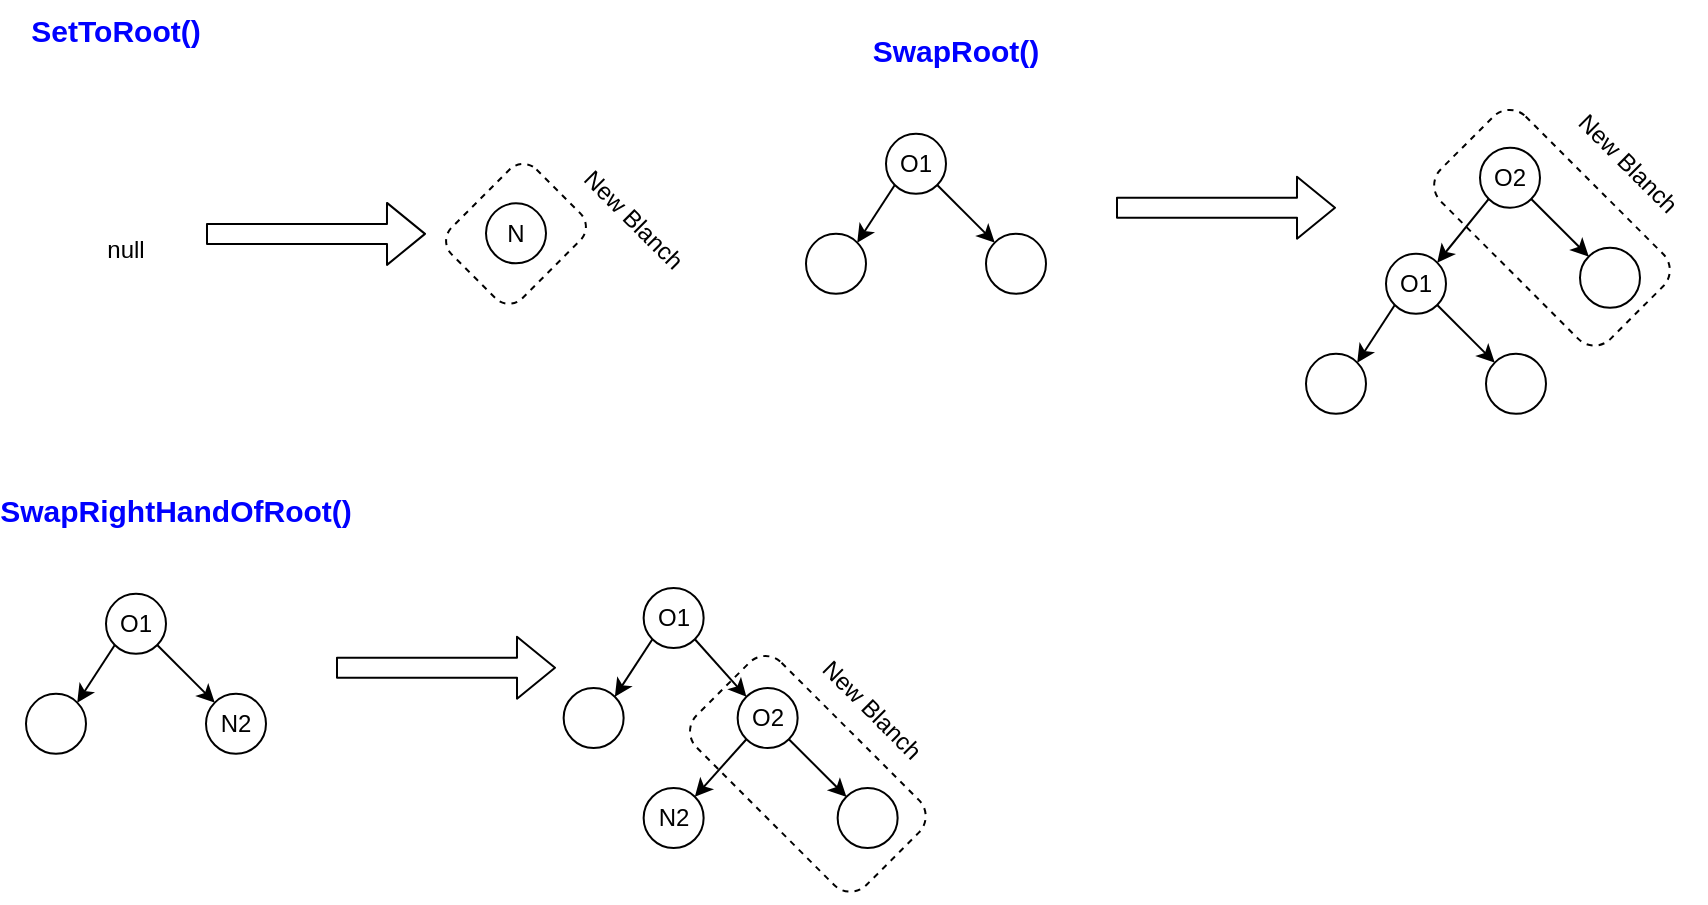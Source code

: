 <mxfile>
    <diagram id="kWMgNEvbH7Az1iG2KeZH" name="Page-1">
        <mxGraphModel dx="740" dy="563" grid="1" gridSize="10" guides="1" tooltips="1" connect="1" arrows="1" fold="1" page="1" pageScale="1" pageWidth="1169" pageHeight="827" math="0" shadow="0">
            <root>
                <mxCell id="0"/>
                <mxCell id="1" parent="0"/>
                <mxCell id="8" value="" style="rounded=1;whiteSpace=wrap;html=1;rotation=45;arcSize=19;fillColor=none;dashed=1;" vertex="1" parent="1">
                    <mxGeometry x="260" y="126.93" width="50" height="60" as="geometry"/>
                </mxCell>
                <mxCell id="2" value="SetToRoot()" style="text;html=1;strokeColor=none;fillColor=none;align=center;verticalAlign=middle;whiteSpace=wrap;rounded=0;fontColor=#0000FF;fontStyle=1;fontSize=15;" vertex="1" parent="1">
                    <mxGeometry x="40" y="40" width="90" height="30" as="geometry"/>
                </mxCell>
                <mxCell id="3" value="null" style="text;html=1;strokeColor=none;fillColor=none;align=center;verticalAlign=middle;whiteSpace=wrap;rounded=0;" vertex="1" parent="1">
                    <mxGeometry x="60" y="150" width="60" height="30" as="geometry"/>
                </mxCell>
                <mxCell id="4" value="N" style="ellipse;whiteSpace=wrap;html=1;aspect=fixed;" vertex="1" parent="1">
                    <mxGeometry x="270" y="141.68" width="30" height="30" as="geometry"/>
                </mxCell>
                <mxCell id="9" value="New Blanch" style="text;html=1;strokeColor=none;fillColor=none;align=center;verticalAlign=middle;whiteSpace=wrap;rounded=0;dashed=1;rotation=45;" vertex="1" parent="1">
                    <mxGeometry x="303.82" y="134.75" width="80" height="30" as="geometry"/>
                </mxCell>
                <mxCell id="10" value="" style="shape=flexArrow;endArrow=classic;html=1;" edge="1" parent="1">
                    <mxGeometry width="50" height="50" relative="1" as="geometry">
                        <mxPoint x="130" y="157" as="sourcePoint"/>
                        <mxPoint x="240" y="156.93" as="targetPoint"/>
                    </mxGeometry>
                </mxCell>
                <mxCell id="11" value="SwapRoot()" style="text;html=1;strokeColor=none;fillColor=none;align=center;verticalAlign=middle;whiteSpace=wrap;rounded=0;fontColor=#0000FF;fontStyle=1;fontSize=15;" vertex="1" parent="1">
                    <mxGeometry x="460" y="50" width="90" height="30" as="geometry"/>
                </mxCell>
                <mxCell id="12" style="edgeStyle=none;html=1;" edge="1" parent="1" source="13" target="14">
                    <mxGeometry relative="1" as="geometry"/>
                </mxCell>
                <mxCell id="16" style="edgeStyle=none;html=1;exitX=0;exitY=1;exitDx=0;exitDy=0;entryX=1;entryY=0;entryDx=0;entryDy=0;" edge="1" parent="1" source="13" target="15">
                    <mxGeometry relative="1" as="geometry"/>
                </mxCell>
                <mxCell id="13" value="O1" style="ellipse;whiteSpace=wrap;html=1;aspect=fixed;" vertex="1" parent="1">
                    <mxGeometry x="470" y="106.93" width="30" height="30" as="geometry"/>
                </mxCell>
                <mxCell id="14" value="" style="ellipse;whiteSpace=wrap;html=1;aspect=fixed;" vertex="1" parent="1">
                    <mxGeometry x="520" y="156.93" width="30" height="30" as="geometry"/>
                </mxCell>
                <mxCell id="15" value="" style="ellipse;whiteSpace=wrap;html=1;aspect=fixed;" vertex="1" parent="1">
                    <mxGeometry x="430" y="156.93" width="30" height="30" as="geometry"/>
                </mxCell>
                <mxCell id="17" style="edgeStyle=none;html=1;" edge="1" parent="1" source="19" target="20">
                    <mxGeometry relative="1" as="geometry"/>
                </mxCell>
                <mxCell id="18" style="edgeStyle=none;html=1;exitX=0;exitY=1;exitDx=0;exitDy=0;entryX=1;entryY=0;entryDx=0;entryDy=0;" edge="1" parent="1" source="19" target="21">
                    <mxGeometry relative="1" as="geometry"/>
                </mxCell>
                <mxCell id="19" value="O1" style="ellipse;whiteSpace=wrap;html=1;aspect=fixed;" vertex="1" parent="1">
                    <mxGeometry x="720" y="166.93" width="30" height="30" as="geometry"/>
                </mxCell>
                <mxCell id="20" value="" style="ellipse;whiteSpace=wrap;html=1;aspect=fixed;" vertex="1" parent="1">
                    <mxGeometry x="770" y="216.93" width="30" height="30" as="geometry"/>
                </mxCell>
                <mxCell id="21" value="" style="ellipse;whiteSpace=wrap;html=1;aspect=fixed;" vertex="1" parent="1">
                    <mxGeometry x="680" y="216.93" width="30" height="30" as="geometry"/>
                </mxCell>
                <mxCell id="22" value="" style="rounded=1;whiteSpace=wrap;html=1;rotation=45;arcSize=19;fillColor=none;dashed=1;" vertex="1" parent="1">
                    <mxGeometry x="743" y="123.86" width="120" height="60" as="geometry"/>
                </mxCell>
                <mxCell id="23" style="edgeStyle=none;html=1;" edge="1" parent="1" source="24" target="25">
                    <mxGeometry relative="1" as="geometry"/>
                </mxCell>
                <mxCell id="27" style="edgeStyle=none;html=1;exitX=0;exitY=1;exitDx=0;exitDy=0;entryX=1;entryY=0;entryDx=0;entryDy=0;" edge="1" parent="1" source="24" target="19">
                    <mxGeometry relative="1" as="geometry">
                        <mxPoint x="749.607" y="171.323" as="targetPoint"/>
                    </mxGeometry>
                </mxCell>
                <mxCell id="24" value="O2" style="ellipse;whiteSpace=wrap;html=1;aspect=fixed;" vertex="1" parent="1">
                    <mxGeometry x="767" y="113.86" width="30" height="30" as="geometry"/>
                </mxCell>
                <mxCell id="25" value="" style="ellipse;whiteSpace=wrap;html=1;aspect=fixed;" vertex="1" parent="1">
                    <mxGeometry x="817" y="163.86" width="30" height="30" as="geometry"/>
                </mxCell>
                <mxCell id="26" value="New Blanch" style="text;html=1;strokeColor=none;fillColor=none;align=center;verticalAlign=middle;whiteSpace=wrap;rounded=0;dashed=1;rotation=45;" vertex="1" parent="1">
                    <mxGeometry x="801.07" y="106.93" width="80" height="30" as="geometry"/>
                </mxCell>
                <mxCell id="28" value="" style="shape=flexArrow;endArrow=classic;html=1;" edge="1" parent="1">
                    <mxGeometry width="50" height="50" relative="1" as="geometry">
                        <mxPoint x="585" y="143.93" as="sourcePoint"/>
                        <mxPoint x="695" y="143.86" as="targetPoint"/>
                    </mxGeometry>
                </mxCell>
                <mxCell id="29" value="SwapRightHandOfRoot()" style="text;html=1;strokeColor=none;fillColor=none;align=center;verticalAlign=middle;whiteSpace=wrap;rounded=0;fontColor=#0000FF;fontStyle=1;fontSize=15;" vertex="1" parent="1">
                    <mxGeometry x="40" y="280" width="150" height="30" as="geometry"/>
                </mxCell>
                <mxCell id="30" style="edgeStyle=none;html=1;" edge="1" parent="1" source="32" target="33">
                    <mxGeometry relative="1" as="geometry"/>
                </mxCell>
                <mxCell id="31" style="edgeStyle=none;html=1;exitX=0;exitY=1;exitDx=0;exitDy=0;entryX=1;entryY=0;entryDx=0;entryDy=0;" edge="1" parent="1" source="32" target="34">
                    <mxGeometry relative="1" as="geometry"/>
                </mxCell>
                <mxCell id="32" value="O1" style="ellipse;whiteSpace=wrap;html=1;aspect=fixed;" vertex="1" parent="1">
                    <mxGeometry x="80" y="336.93" width="30" height="30" as="geometry"/>
                </mxCell>
                <mxCell id="33" value="N2" style="ellipse;whiteSpace=wrap;html=1;aspect=fixed;" vertex="1" parent="1">
                    <mxGeometry x="130" y="386.93" width="30" height="30" as="geometry"/>
                </mxCell>
                <mxCell id="34" value="" style="ellipse;whiteSpace=wrap;html=1;aspect=fixed;" vertex="1" parent="1">
                    <mxGeometry x="40" y="386.93" width="30" height="30" as="geometry"/>
                </mxCell>
                <mxCell id="36" style="edgeStyle=none;html=1;exitX=0;exitY=1;exitDx=0;exitDy=0;entryX=1;entryY=0;entryDx=0;entryDy=0;" edge="1" parent="1" source="37" target="39">
                    <mxGeometry relative="1" as="geometry"/>
                </mxCell>
                <mxCell id="47" style="edgeStyle=none;html=1;exitX=1;exitY=1;exitDx=0;exitDy=0;entryX=0;entryY=0;entryDx=0;entryDy=0;fontFamily=Courier New;fontSize=15;fontColor=#0000FF;" edge="1" parent="1" source="37" target="43">
                    <mxGeometry relative="1" as="geometry">
                        <mxPoint x="377.427" y="359.607" as="sourcePoint"/>
                    </mxGeometry>
                </mxCell>
                <mxCell id="37" value="O1" style="ellipse;whiteSpace=wrap;html=1;aspect=fixed;" vertex="1" parent="1">
                    <mxGeometry x="348.82" y="334" width="30" height="30" as="geometry"/>
                </mxCell>
                <mxCell id="38" value="N2" style="ellipse;whiteSpace=wrap;html=1;aspect=fixed;" vertex="1" parent="1">
                    <mxGeometry x="348.82" y="434" width="30" height="30" as="geometry"/>
                </mxCell>
                <mxCell id="39" value="" style="ellipse;whiteSpace=wrap;html=1;aspect=fixed;" vertex="1" parent="1">
                    <mxGeometry x="308.82" y="384" width="30" height="30" as="geometry"/>
                </mxCell>
                <mxCell id="40" value="" style="rounded=1;whiteSpace=wrap;html=1;rotation=45;arcSize=19;fillColor=none;dashed=1;" vertex="1" parent="1">
                    <mxGeometry x="370.93" y="396.93" width="120" height="60" as="geometry"/>
                </mxCell>
                <mxCell id="41" style="edgeStyle=none;html=1;" edge="1" parent="1" source="43" target="44">
                    <mxGeometry relative="1" as="geometry"/>
                </mxCell>
                <mxCell id="48" style="edgeStyle=none;html=1;exitX=0;exitY=1;exitDx=0;exitDy=0;entryX=1;entryY=0;entryDx=0;entryDy=0;fontFamily=Courier New;fontSize=15;fontColor=#0000FF;" edge="1" parent="1" source="43" target="38">
                    <mxGeometry relative="1" as="geometry"/>
                </mxCell>
                <mxCell id="43" value="O2" style="ellipse;whiteSpace=wrap;html=1;aspect=fixed;" vertex="1" parent="1">
                    <mxGeometry x="395.82" y="384" width="30" height="30" as="geometry"/>
                </mxCell>
                <mxCell id="44" value="" style="ellipse;whiteSpace=wrap;html=1;aspect=fixed;" vertex="1" parent="1">
                    <mxGeometry x="445.82" y="434" width="30" height="30" as="geometry"/>
                </mxCell>
                <mxCell id="45" value="New Blanch" style="text;html=1;strokeColor=none;fillColor=none;align=center;verticalAlign=middle;whiteSpace=wrap;rounded=0;dashed=1;rotation=45;" vertex="1" parent="1">
                    <mxGeometry x="422.82" y="380" width="80" height="30" as="geometry"/>
                </mxCell>
                <mxCell id="46" value="" style="shape=flexArrow;endArrow=classic;html=1;" edge="1" parent="1">
                    <mxGeometry width="50" height="50" relative="1" as="geometry">
                        <mxPoint x="195" y="373.93" as="sourcePoint"/>
                        <mxPoint x="305" y="373.86" as="targetPoint"/>
                    </mxGeometry>
                </mxCell>
            </root>
        </mxGraphModel>
    </diagram>
</mxfile>